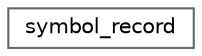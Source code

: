 digraph "Graphical Class Hierarchy"
{
 // LATEX_PDF_SIZE
  bgcolor="transparent";
  edge [fontname=Helvetica,fontsize=10,labelfontname=Helvetica,labelfontsize=10];
  node [fontname=Helvetica,fontsize=10,shape=box,height=0.2,width=0.4];
  rankdir="LR";
  Node0 [id="Node000000",label="symbol_record",height=0.2,width=0.4,color="grey40", fillcolor="white", style="filled",URL="$struct_c_o_f_f_i_1_1symbol__record.html",tooltip="Symbol record."];
}
